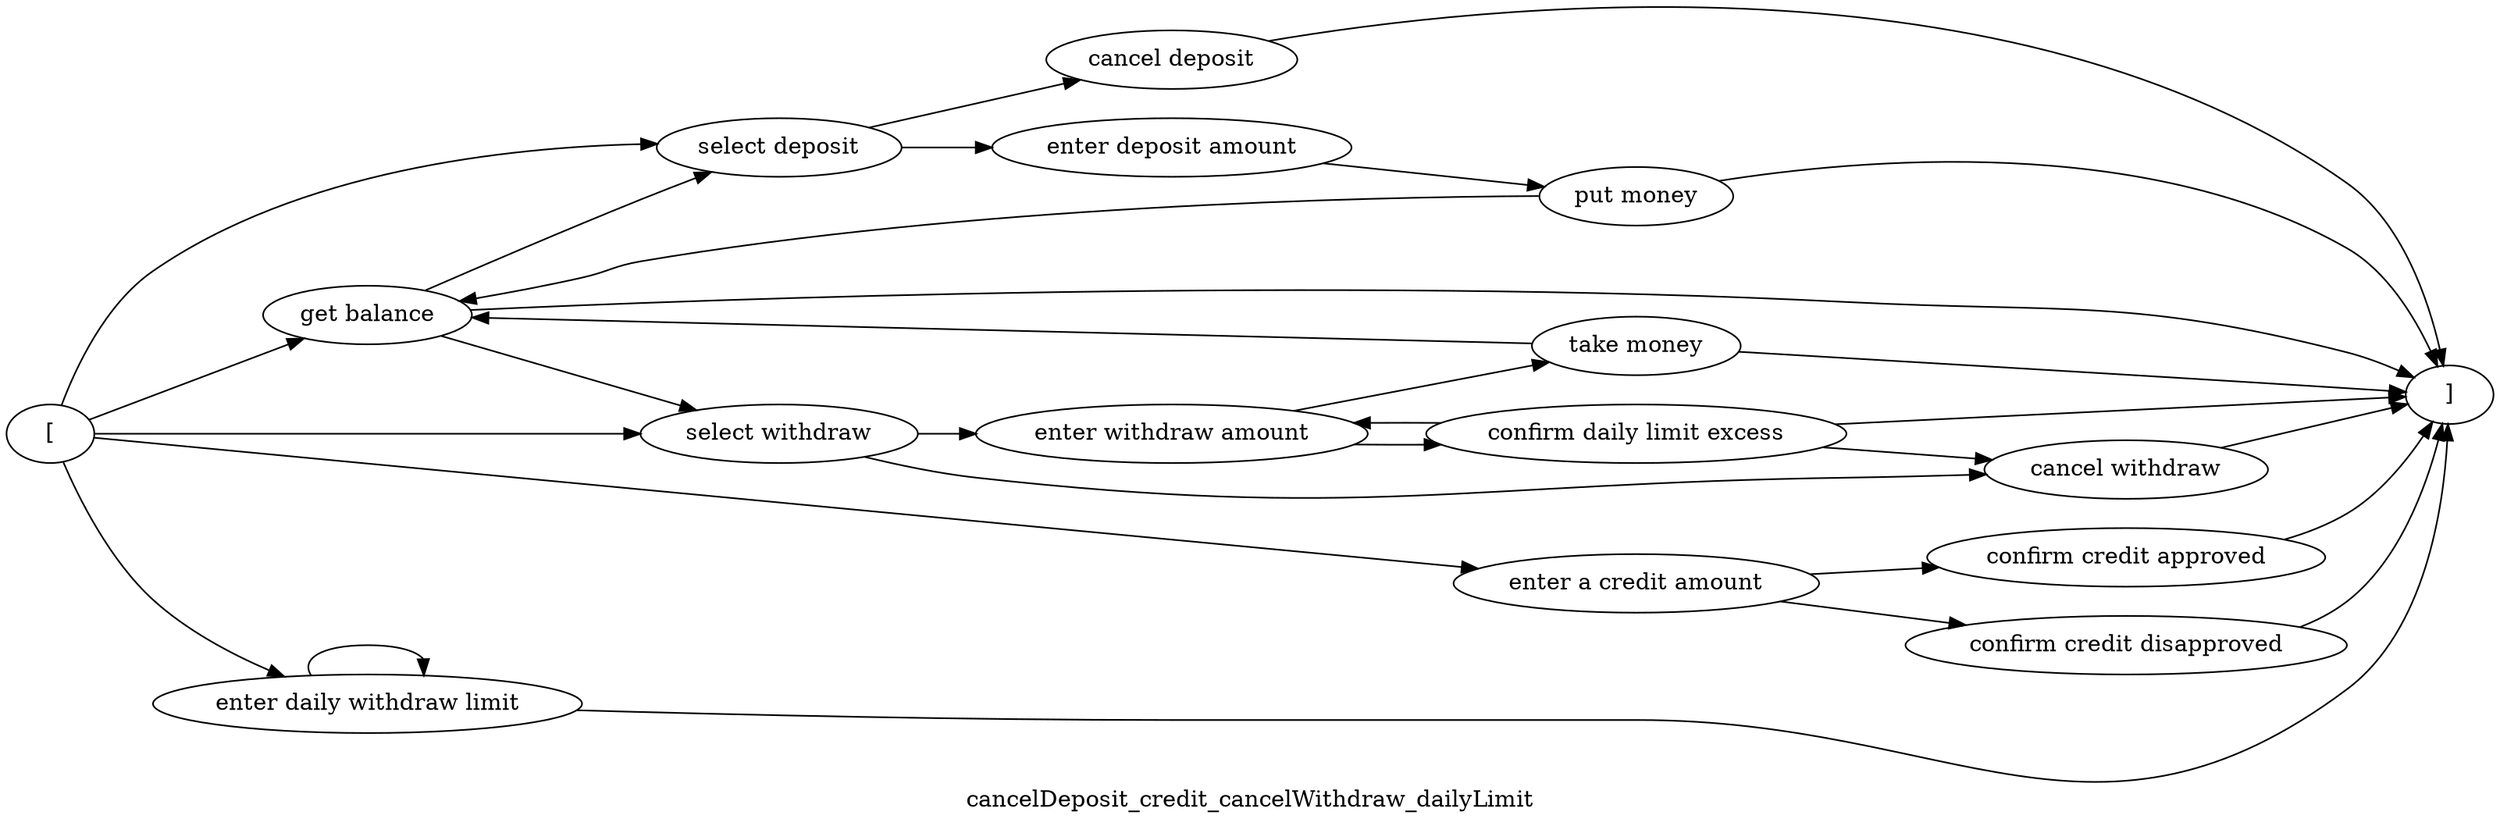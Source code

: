digraph G {
rankdir = LR
label = "cancelDeposit_credit_cancelWithdraw_dailyLimit";
esg39_vertex2 -> esg39_vertex1;
esg39_vertex0 -> esg39_vertex2;
esg39_vertex2 -> esg39_vertex3;
esg39_vertex0 -> esg39_vertex3;
esg39_vertex3 -> esg39_vertex4;
esg39_vertex4 -> esg39_vertex5;
esg39_vertex5 -> esg39_vertex1;
esg39_vertex5 -> esg39_vertex2;
esg39_vertex2 -> esg39_vertex6;
esg39_vertex0 -> esg39_vertex6;
esg39_vertex6 -> esg39_vertex7;
esg39_vertex7 -> esg39_vertex8;
esg39_vertex8 -> esg39_vertex1;
esg39_vertex8 -> esg39_vertex2;
esg39_vertex3 -> esg39_vertex9;
esg39_vertex9 -> esg39_vertex1;
esg39_vertex0 -> esg39_vertex10;
esg39_vertex11 -> esg39_vertex1;
esg39_vertex10 -> esg39_vertex11;
esg39_vertex10 -> esg39_vertex12;
esg39_vertex12 -> esg39_vertex1;
esg39_vertex6 -> esg39_vertex13;
esg39_vertex13 -> esg39_vertex1;
esg39_vertex7 -> esg39_vertex14;
esg39_vertex14 -> esg39_vertex13;
esg39_vertex14 -> esg39_vertex7;
esg39_vertex0 -> esg39_vertex15;
esg39_vertex15 -> esg39_vertex1;
esg39_vertex15 -> esg39_vertex15;
esg39_vertex14 -> esg39_vertex1;
esg39_vertex2 [label = "get balance"]
esg39_vertex1 [label = "]"]
esg39_vertex0 [label = "["]
esg39_vertex3 [label = "select deposit"]
esg39_vertex4 [label = "enter deposit amount"]
esg39_vertex5 [label = "put money"]
esg39_vertex6 [label = "select withdraw"]
esg39_vertex7 [label = "enter withdraw amount"]
esg39_vertex8 [label = "take money"]
esg39_vertex9 [label = "cancel deposit"]
esg39_vertex10 [label = "enter a credit amount"]
esg39_vertex11 [label = "confirm credit approved"]
esg39_vertex12 [label = "confirm credit disapproved"]
esg39_vertex13 [label = "cancel withdraw"]
esg39_vertex14 [label = "confirm daily limit excess"]
esg39_vertex15 [label = "enter daily withdraw limit"]
}
